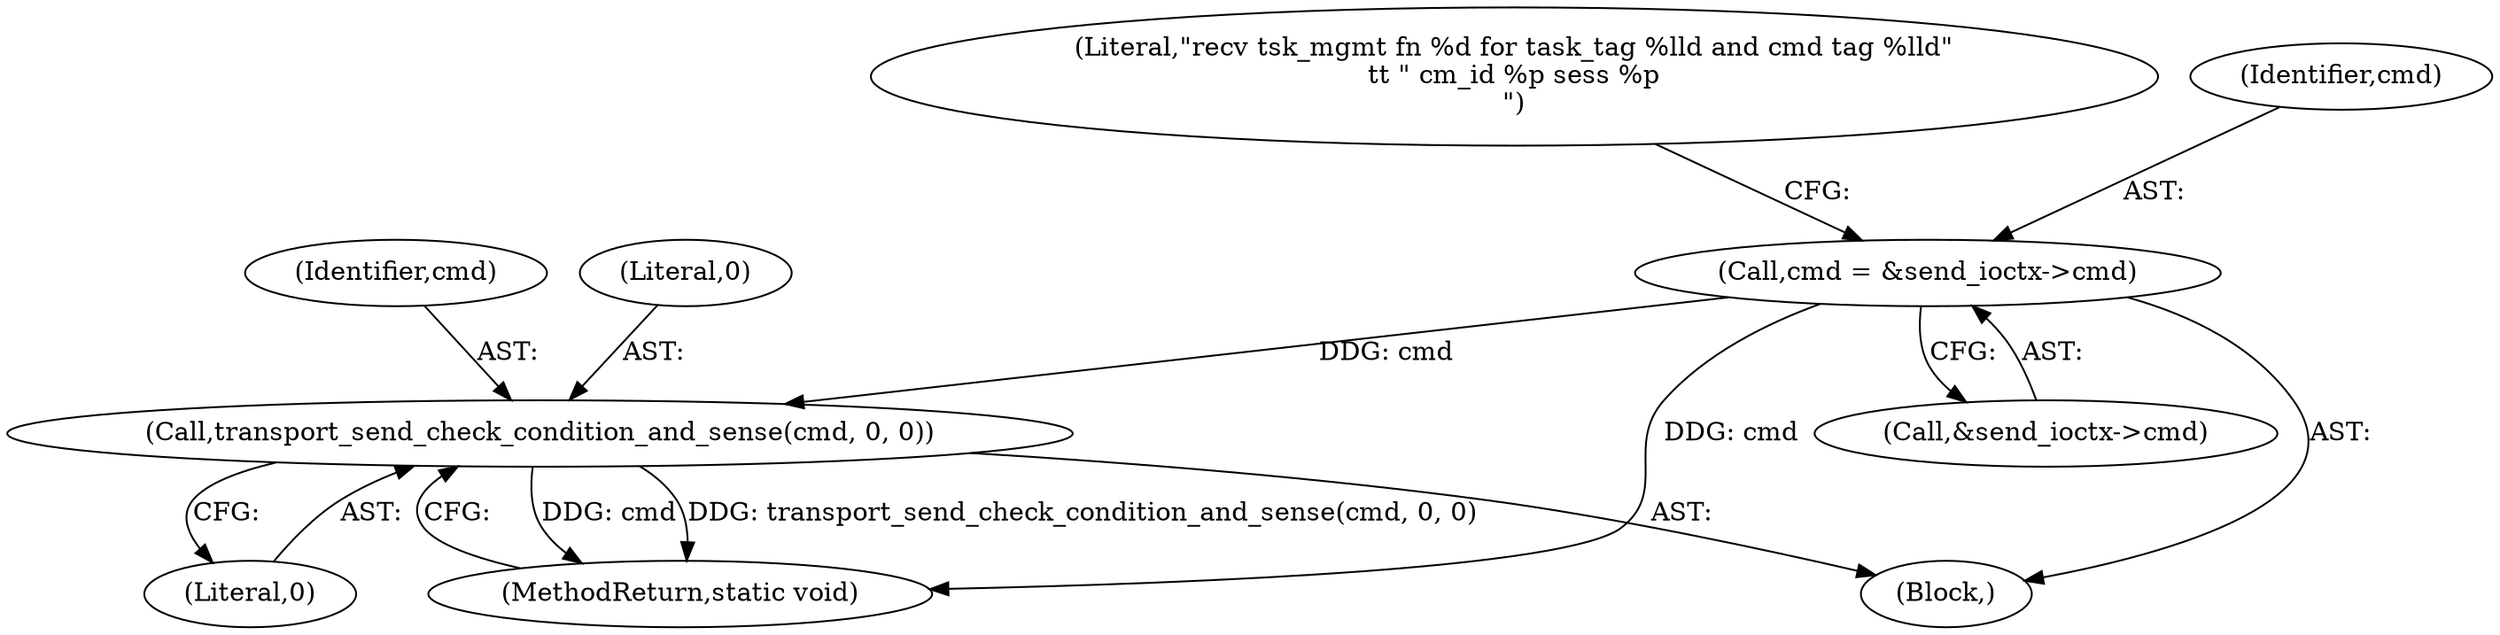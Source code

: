 digraph "0_linux_51093254bf879bc9ce96590400a87897c7498463@API" {
"1000127" [label="(Call,cmd = &send_ioctx->cmd)"];
"1000215" [label="(Call,transport_send_check_condition_and_sense(cmd, 0, 0))"];
"1000215" [label="(Call,transport_send_check_condition_and_sense(cmd, 0, 0))"];
"1000129" [label="(Call,&send_ioctx->cmd)"];
"1000217" [label="(Literal,0)"];
"1000134" [label="(Literal,\"recv tsk_mgmt fn %d for task_tag %lld and cmd tag %lld\"\n\t\t \" cm_id %p sess %p\n\")"];
"1000127" [label="(Call,cmd = &send_ioctx->cmd)"];
"1000218" [label="(Literal,0)"];
"1000128" [label="(Identifier,cmd)"];
"1000105" [label="(Block,)"];
"1000219" [label="(MethodReturn,static void)"];
"1000216" [label="(Identifier,cmd)"];
"1000127" -> "1000105"  [label="AST: "];
"1000127" -> "1000129"  [label="CFG: "];
"1000128" -> "1000127"  [label="AST: "];
"1000129" -> "1000127"  [label="AST: "];
"1000134" -> "1000127"  [label="CFG: "];
"1000127" -> "1000219"  [label="DDG: cmd"];
"1000127" -> "1000215"  [label="DDG: cmd"];
"1000215" -> "1000105"  [label="AST: "];
"1000215" -> "1000218"  [label="CFG: "];
"1000216" -> "1000215"  [label="AST: "];
"1000217" -> "1000215"  [label="AST: "];
"1000218" -> "1000215"  [label="AST: "];
"1000219" -> "1000215"  [label="CFG: "];
"1000215" -> "1000219"  [label="DDG: cmd"];
"1000215" -> "1000219"  [label="DDG: transport_send_check_condition_and_sense(cmd, 0, 0)"];
}
